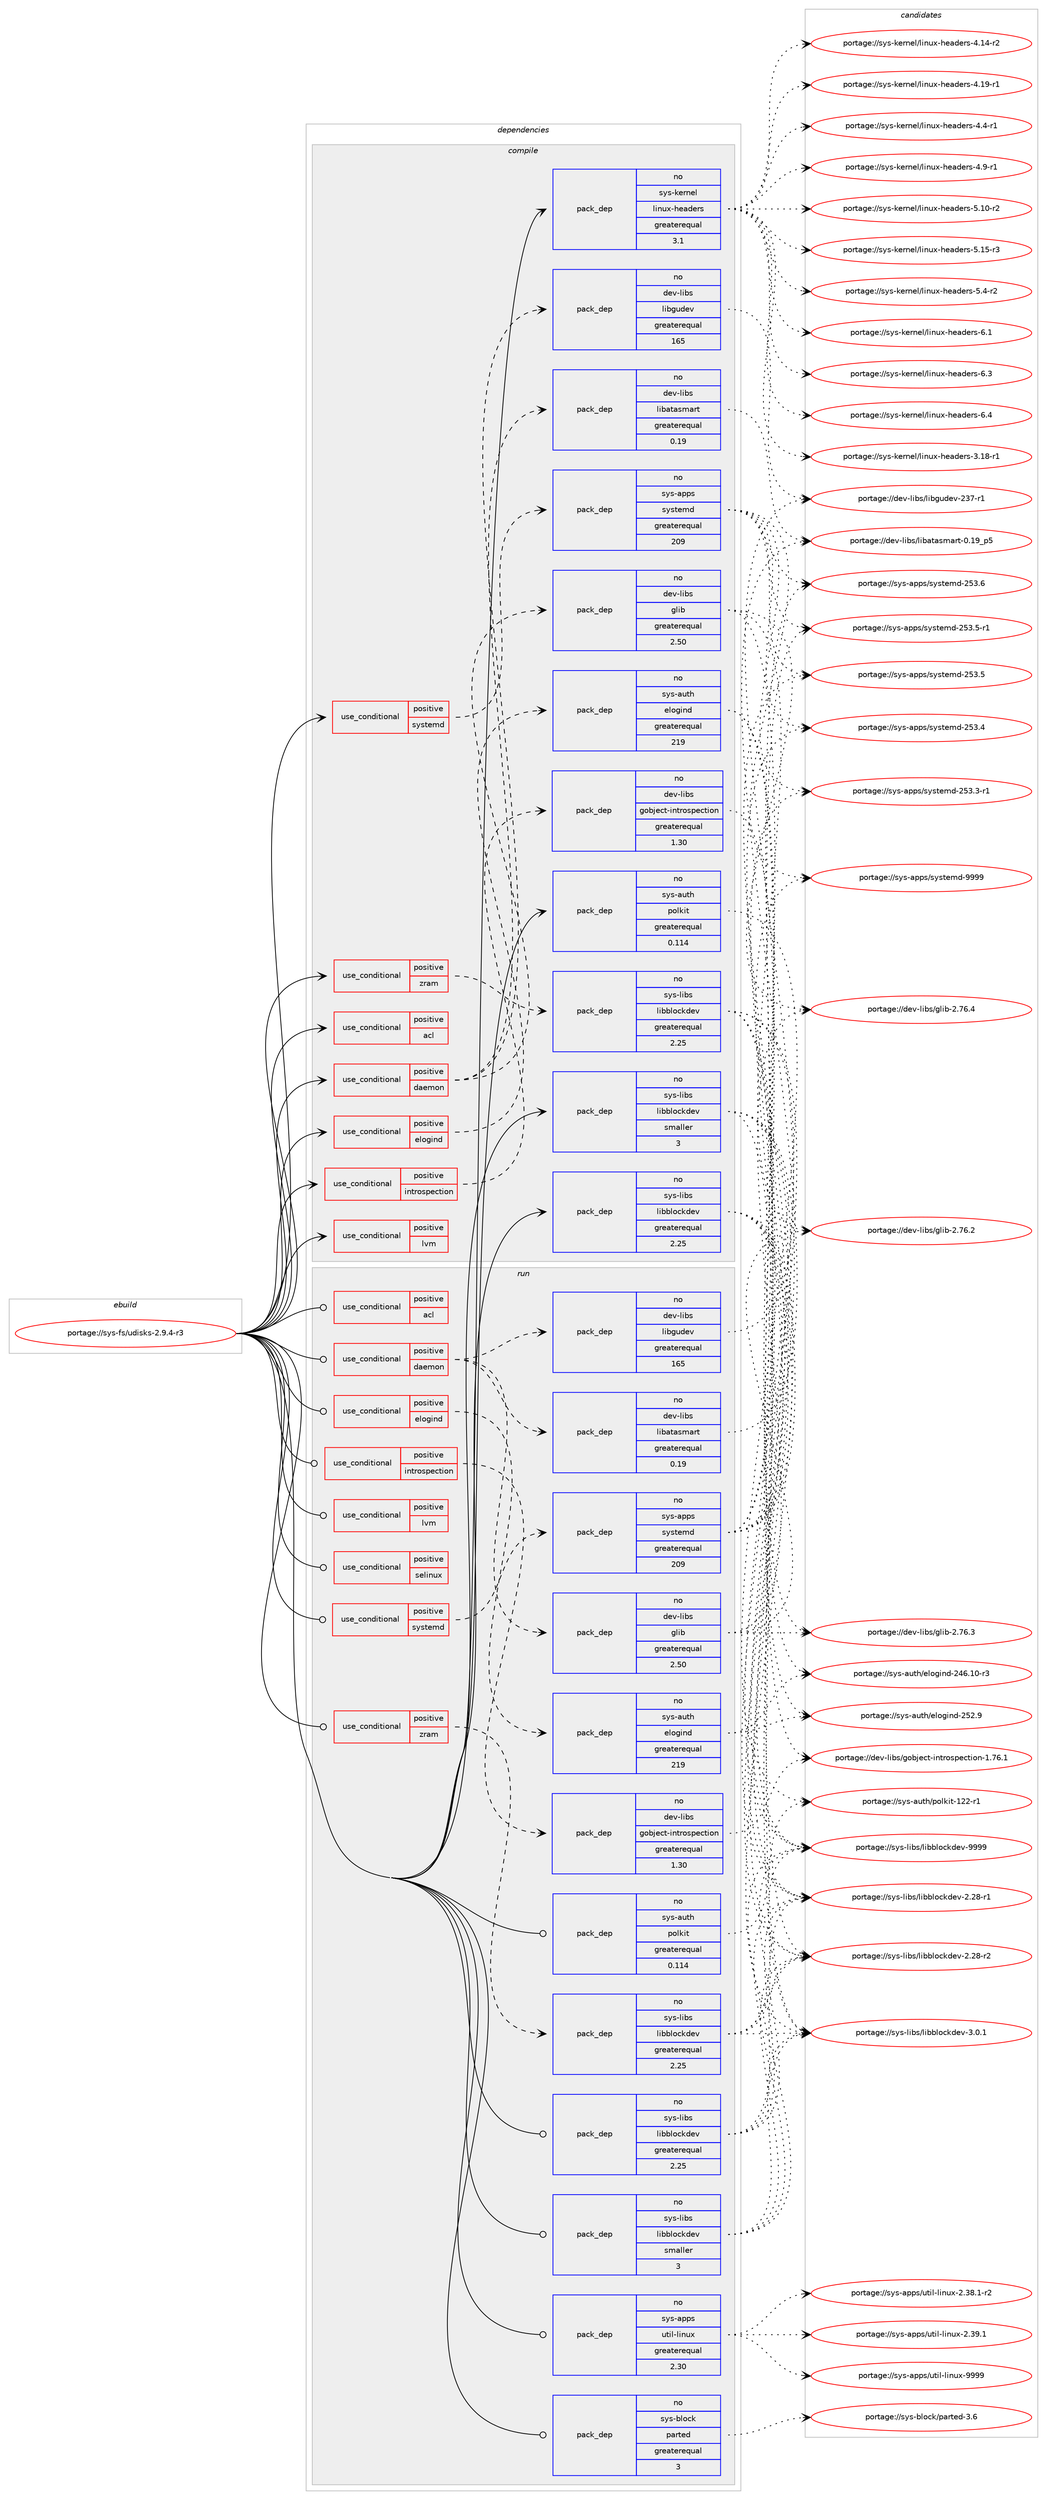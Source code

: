 digraph prolog {

# *************
# Graph options
# *************

newrank=true;
concentrate=true;
compound=true;
graph [rankdir=LR,fontname=Helvetica,fontsize=10,ranksep=1.5];#, ranksep=2.5, nodesep=0.2];
edge  [arrowhead=vee];
node  [fontname=Helvetica,fontsize=10];

# **********
# The ebuild
# **********

subgraph cluster_leftcol {
color=gray;
rank=same;
label=<<i>ebuild</i>>;
id [label="portage://sys-fs/udisks-2.9.4-r3", color=red, width=4, href="../sys-fs/udisks-2.9.4-r3.svg"];
}

# ****************
# The dependencies
# ****************

subgraph cluster_midcol {
color=gray;
label=<<i>dependencies</i>>;
subgraph cluster_compile {
fillcolor="#eeeeee";
style=filled;
label=<<i>compile</i>>;
subgraph cond1002 {
dependency1786 [label=<<TABLE BORDER="0" CELLBORDER="1" CELLSPACING="0" CELLPADDING="4"><TR><TD ROWSPAN="3" CELLPADDING="10">use_conditional</TD></TR><TR><TD>positive</TD></TR><TR><TD>acl</TD></TR></TABLE>>, shape=none, color=red];
# *** BEGIN UNKNOWN DEPENDENCY TYPE (TODO) ***
# dependency1786 -> package_dependency(portage://sys-fs/udisks-2.9.4-r3,install,no,virtual,acl,none,[,,],[],[])
# *** END UNKNOWN DEPENDENCY TYPE (TODO) ***

}
id:e -> dependency1786:w [weight=20,style="solid",arrowhead="vee"];
subgraph cond1003 {
dependency1787 [label=<<TABLE BORDER="0" CELLBORDER="1" CELLSPACING="0" CELLPADDING="4"><TR><TD ROWSPAN="3" CELLPADDING="10">use_conditional</TD></TR><TR><TD>positive</TD></TR><TR><TD>daemon</TD></TR></TABLE>>, shape=none, color=red];
subgraph pack772 {
dependency1788 [label=<<TABLE BORDER="0" CELLBORDER="1" CELLSPACING="0" CELLPADDING="4" WIDTH="220"><TR><TD ROWSPAN="6" CELLPADDING="30">pack_dep</TD></TR><TR><TD WIDTH="110">no</TD></TR><TR><TD>dev-libs</TD></TR><TR><TD>glib</TD></TR><TR><TD>greaterequal</TD></TR><TR><TD>2.50</TD></TR></TABLE>>, shape=none, color=blue];
}
dependency1787:e -> dependency1788:w [weight=20,style="dashed",arrowhead="vee"];
subgraph pack773 {
dependency1789 [label=<<TABLE BORDER="0" CELLBORDER="1" CELLSPACING="0" CELLPADDING="4" WIDTH="220"><TR><TD ROWSPAN="6" CELLPADDING="30">pack_dep</TD></TR><TR><TD WIDTH="110">no</TD></TR><TR><TD>dev-libs</TD></TR><TR><TD>libatasmart</TD></TR><TR><TD>greaterequal</TD></TR><TR><TD>0.19</TD></TR></TABLE>>, shape=none, color=blue];
}
dependency1787:e -> dependency1789:w [weight=20,style="dashed",arrowhead="vee"];
subgraph pack774 {
dependency1790 [label=<<TABLE BORDER="0" CELLBORDER="1" CELLSPACING="0" CELLPADDING="4" WIDTH="220"><TR><TD ROWSPAN="6" CELLPADDING="30">pack_dep</TD></TR><TR><TD WIDTH="110">no</TD></TR><TR><TD>dev-libs</TD></TR><TR><TD>libgudev</TD></TR><TR><TD>greaterequal</TD></TR><TR><TD>165</TD></TR></TABLE>>, shape=none, color=blue];
}
dependency1787:e -> dependency1790:w [weight=20,style="dashed",arrowhead="vee"];
}
id:e -> dependency1787:w [weight=20,style="solid",arrowhead="vee"];
subgraph cond1004 {
dependency1791 [label=<<TABLE BORDER="0" CELLBORDER="1" CELLSPACING="0" CELLPADDING="4"><TR><TD ROWSPAN="3" CELLPADDING="10">use_conditional</TD></TR><TR><TD>positive</TD></TR><TR><TD>elogind</TD></TR></TABLE>>, shape=none, color=red];
subgraph pack775 {
dependency1792 [label=<<TABLE BORDER="0" CELLBORDER="1" CELLSPACING="0" CELLPADDING="4" WIDTH="220"><TR><TD ROWSPAN="6" CELLPADDING="30">pack_dep</TD></TR><TR><TD WIDTH="110">no</TD></TR><TR><TD>sys-auth</TD></TR><TR><TD>elogind</TD></TR><TR><TD>greaterequal</TD></TR><TR><TD>219</TD></TR></TABLE>>, shape=none, color=blue];
}
dependency1791:e -> dependency1792:w [weight=20,style="dashed",arrowhead="vee"];
}
id:e -> dependency1791:w [weight=20,style="solid",arrowhead="vee"];
subgraph cond1005 {
dependency1793 [label=<<TABLE BORDER="0" CELLBORDER="1" CELLSPACING="0" CELLPADDING="4"><TR><TD ROWSPAN="3" CELLPADDING="10">use_conditional</TD></TR><TR><TD>positive</TD></TR><TR><TD>introspection</TD></TR></TABLE>>, shape=none, color=red];
subgraph pack776 {
dependency1794 [label=<<TABLE BORDER="0" CELLBORDER="1" CELLSPACING="0" CELLPADDING="4" WIDTH="220"><TR><TD ROWSPAN="6" CELLPADDING="30">pack_dep</TD></TR><TR><TD WIDTH="110">no</TD></TR><TR><TD>dev-libs</TD></TR><TR><TD>gobject-introspection</TD></TR><TR><TD>greaterequal</TD></TR><TR><TD>1.30</TD></TR></TABLE>>, shape=none, color=blue];
}
dependency1793:e -> dependency1794:w [weight=20,style="dashed",arrowhead="vee"];
}
id:e -> dependency1793:w [weight=20,style="solid",arrowhead="vee"];
subgraph cond1006 {
dependency1795 [label=<<TABLE BORDER="0" CELLBORDER="1" CELLSPACING="0" CELLPADDING="4"><TR><TD ROWSPAN="3" CELLPADDING="10">use_conditional</TD></TR><TR><TD>positive</TD></TR><TR><TD>lvm</TD></TR></TABLE>>, shape=none, color=red];
# *** BEGIN UNKNOWN DEPENDENCY TYPE (TODO) ***
# dependency1795 -> package_dependency(portage://sys-fs/udisks-2.9.4-r3,install,no,sys-fs,lvm2,none,[,,],[],[])
# *** END UNKNOWN DEPENDENCY TYPE (TODO) ***

}
id:e -> dependency1795:w [weight=20,style="solid",arrowhead="vee"];
subgraph cond1007 {
dependency1796 [label=<<TABLE BORDER="0" CELLBORDER="1" CELLSPACING="0" CELLPADDING="4"><TR><TD ROWSPAN="3" CELLPADDING="10">use_conditional</TD></TR><TR><TD>positive</TD></TR><TR><TD>systemd</TD></TR></TABLE>>, shape=none, color=red];
subgraph pack777 {
dependency1797 [label=<<TABLE BORDER="0" CELLBORDER="1" CELLSPACING="0" CELLPADDING="4" WIDTH="220"><TR><TD ROWSPAN="6" CELLPADDING="30">pack_dep</TD></TR><TR><TD WIDTH="110">no</TD></TR><TR><TD>sys-apps</TD></TR><TR><TD>systemd</TD></TR><TR><TD>greaterequal</TD></TR><TR><TD>209</TD></TR></TABLE>>, shape=none, color=blue];
}
dependency1796:e -> dependency1797:w [weight=20,style="dashed",arrowhead="vee"];
}
id:e -> dependency1796:w [weight=20,style="solid",arrowhead="vee"];
subgraph cond1008 {
dependency1798 [label=<<TABLE BORDER="0" CELLBORDER="1" CELLSPACING="0" CELLPADDING="4"><TR><TD ROWSPAN="3" CELLPADDING="10">use_conditional</TD></TR><TR><TD>positive</TD></TR><TR><TD>zram</TD></TR></TABLE>>, shape=none, color=red];
subgraph pack778 {
dependency1799 [label=<<TABLE BORDER="0" CELLBORDER="1" CELLSPACING="0" CELLPADDING="4" WIDTH="220"><TR><TD ROWSPAN="6" CELLPADDING="30">pack_dep</TD></TR><TR><TD WIDTH="110">no</TD></TR><TR><TD>sys-libs</TD></TR><TR><TD>libblockdev</TD></TR><TR><TD>greaterequal</TD></TR><TR><TD>2.25</TD></TR></TABLE>>, shape=none, color=blue];
}
dependency1798:e -> dependency1799:w [weight=20,style="dashed",arrowhead="vee"];
}
id:e -> dependency1798:w [weight=20,style="solid",arrowhead="vee"];
subgraph pack779 {
dependency1800 [label=<<TABLE BORDER="0" CELLBORDER="1" CELLSPACING="0" CELLPADDING="4" WIDTH="220"><TR><TD ROWSPAN="6" CELLPADDING="30">pack_dep</TD></TR><TR><TD WIDTH="110">no</TD></TR><TR><TD>sys-auth</TD></TR><TR><TD>polkit</TD></TR><TR><TD>greaterequal</TD></TR><TR><TD>0.114</TD></TR></TABLE>>, shape=none, color=blue];
}
id:e -> dependency1800:w [weight=20,style="solid",arrowhead="vee"];
subgraph pack780 {
dependency1801 [label=<<TABLE BORDER="0" CELLBORDER="1" CELLSPACING="0" CELLPADDING="4" WIDTH="220"><TR><TD ROWSPAN="6" CELLPADDING="30">pack_dep</TD></TR><TR><TD WIDTH="110">no</TD></TR><TR><TD>sys-kernel</TD></TR><TR><TD>linux-headers</TD></TR><TR><TD>greaterequal</TD></TR><TR><TD>3.1</TD></TR></TABLE>>, shape=none, color=blue];
}
id:e -> dependency1801:w [weight=20,style="solid",arrowhead="vee"];
subgraph pack781 {
dependency1802 [label=<<TABLE BORDER="0" CELLBORDER="1" CELLSPACING="0" CELLPADDING="4" WIDTH="220"><TR><TD ROWSPAN="6" CELLPADDING="30">pack_dep</TD></TR><TR><TD WIDTH="110">no</TD></TR><TR><TD>sys-libs</TD></TR><TR><TD>libblockdev</TD></TR><TR><TD>greaterequal</TD></TR><TR><TD>2.25</TD></TR></TABLE>>, shape=none, color=blue];
}
id:e -> dependency1802:w [weight=20,style="solid",arrowhead="vee"];
subgraph pack782 {
dependency1803 [label=<<TABLE BORDER="0" CELLBORDER="1" CELLSPACING="0" CELLPADDING="4" WIDTH="220"><TR><TD ROWSPAN="6" CELLPADDING="30">pack_dep</TD></TR><TR><TD WIDTH="110">no</TD></TR><TR><TD>sys-libs</TD></TR><TR><TD>libblockdev</TD></TR><TR><TD>smaller</TD></TR><TR><TD>3</TD></TR></TABLE>>, shape=none, color=blue];
}
id:e -> dependency1803:w [weight=20,style="solid",arrowhead="vee"];
# *** BEGIN UNKNOWN DEPENDENCY TYPE (TODO) ***
# id -> package_dependency(portage://sys-fs/udisks-2.9.4-r3,install,no,virtual,udev,none,[,,],[],[])
# *** END UNKNOWN DEPENDENCY TYPE (TODO) ***

}
subgraph cluster_compileandrun {
fillcolor="#eeeeee";
style=filled;
label=<<i>compile and run</i>>;
}
subgraph cluster_run {
fillcolor="#eeeeee";
style=filled;
label=<<i>run</i>>;
subgraph cond1009 {
dependency1804 [label=<<TABLE BORDER="0" CELLBORDER="1" CELLSPACING="0" CELLPADDING="4"><TR><TD ROWSPAN="3" CELLPADDING="10">use_conditional</TD></TR><TR><TD>positive</TD></TR><TR><TD>acl</TD></TR></TABLE>>, shape=none, color=red];
# *** BEGIN UNKNOWN DEPENDENCY TYPE (TODO) ***
# dependency1804 -> package_dependency(portage://sys-fs/udisks-2.9.4-r3,run,no,virtual,acl,none,[,,],[],[])
# *** END UNKNOWN DEPENDENCY TYPE (TODO) ***

}
id:e -> dependency1804:w [weight=20,style="solid",arrowhead="odot"];
subgraph cond1010 {
dependency1805 [label=<<TABLE BORDER="0" CELLBORDER="1" CELLSPACING="0" CELLPADDING="4"><TR><TD ROWSPAN="3" CELLPADDING="10">use_conditional</TD></TR><TR><TD>positive</TD></TR><TR><TD>daemon</TD></TR></TABLE>>, shape=none, color=red];
subgraph pack783 {
dependency1806 [label=<<TABLE BORDER="0" CELLBORDER="1" CELLSPACING="0" CELLPADDING="4" WIDTH="220"><TR><TD ROWSPAN="6" CELLPADDING="30">pack_dep</TD></TR><TR><TD WIDTH="110">no</TD></TR><TR><TD>dev-libs</TD></TR><TR><TD>glib</TD></TR><TR><TD>greaterequal</TD></TR><TR><TD>2.50</TD></TR></TABLE>>, shape=none, color=blue];
}
dependency1805:e -> dependency1806:w [weight=20,style="dashed",arrowhead="vee"];
subgraph pack784 {
dependency1807 [label=<<TABLE BORDER="0" CELLBORDER="1" CELLSPACING="0" CELLPADDING="4" WIDTH="220"><TR><TD ROWSPAN="6" CELLPADDING="30">pack_dep</TD></TR><TR><TD WIDTH="110">no</TD></TR><TR><TD>dev-libs</TD></TR><TR><TD>libatasmart</TD></TR><TR><TD>greaterequal</TD></TR><TR><TD>0.19</TD></TR></TABLE>>, shape=none, color=blue];
}
dependency1805:e -> dependency1807:w [weight=20,style="dashed",arrowhead="vee"];
subgraph pack785 {
dependency1808 [label=<<TABLE BORDER="0" CELLBORDER="1" CELLSPACING="0" CELLPADDING="4" WIDTH="220"><TR><TD ROWSPAN="6" CELLPADDING="30">pack_dep</TD></TR><TR><TD WIDTH="110">no</TD></TR><TR><TD>dev-libs</TD></TR><TR><TD>libgudev</TD></TR><TR><TD>greaterequal</TD></TR><TR><TD>165</TD></TR></TABLE>>, shape=none, color=blue];
}
dependency1805:e -> dependency1808:w [weight=20,style="dashed",arrowhead="vee"];
}
id:e -> dependency1805:w [weight=20,style="solid",arrowhead="odot"];
subgraph cond1011 {
dependency1809 [label=<<TABLE BORDER="0" CELLBORDER="1" CELLSPACING="0" CELLPADDING="4"><TR><TD ROWSPAN="3" CELLPADDING="10">use_conditional</TD></TR><TR><TD>positive</TD></TR><TR><TD>elogind</TD></TR></TABLE>>, shape=none, color=red];
subgraph pack786 {
dependency1810 [label=<<TABLE BORDER="0" CELLBORDER="1" CELLSPACING="0" CELLPADDING="4" WIDTH="220"><TR><TD ROWSPAN="6" CELLPADDING="30">pack_dep</TD></TR><TR><TD WIDTH="110">no</TD></TR><TR><TD>sys-auth</TD></TR><TR><TD>elogind</TD></TR><TR><TD>greaterequal</TD></TR><TR><TD>219</TD></TR></TABLE>>, shape=none, color=blue];
}
dependency1809:e -> dependency1810:w [weight=20,style="dashed",arrowhead="vee"];
}
id:e -> dependency1809:w [weight=20,style="solid",arrowhead="odot"];
subgraph cond1012 {
dependency1811 [label=<<TABLE BORDER="0" CELLBORDER="1" CELLSPACING="0" CELLPADDING="4"><TR><TD ROWSPAN="3" CELLPADDING="10">use_conditional</TD></TR><TR><TD>positive</TD></TR><TR><TD>introspection</TD></TR></TABLE>>, shape=none, color=red];
subgraph pack787 {
dependency1812 [label=<<TABLE BORDER="0" CELLBORDER="1" CELLSPACING="0" CELLPADDING="4" WIDTH="220"><TR><TD ROWSPAN="6" CELLPADDING="30">pack_dep</TD></TR><TR><TD WIDTH="110">no</TD></TR><TR><TD>dev-libs</TD></TR><TR><TD>gobject-introspection</TD></TR><TR><TD>greaterequal</TD></TR><TR><TD>1.30</TD></TR></TABLE>>, shape=none, color=blue];
}
dependency1811:e -> dependency1812:w [weight=20,style="dashed",arrowhead="vee"];
}
id:e -> dependency1811:w [weight=20,style="solid",arrowhead="odot"];
subgraph cond1013 {
dependency1813 [label=<<TABLE BORDER="0" CELLBORDER="1" CELLSPACING="0" CELLPADDING="4"><TR><TD ROWSPAN="3" CELLPADDING="10">use_conditional</TD></TR><TR><TD>positive</TD></TR><TR><TD>lvm</TD></TR></TABLE>>, shape=none, color=red];
# *** BEGIN UNKNOWN DEPENDENCY TYPE (TODO) ***
# dependency1813 -> package_dependency(portage://sys-fs/udisks-2.9.4-r3,run,no,sys-fs,lvm2,none,[,,],[],[])
# *** END UNKNOWN DEPENDENCY TYPE (TODO) ***

}
id:e -> dependency1813:w [weight=20,style="solid",arrowhead="odot"];
subgraph cond1014 {
dependency1814 [label=<<TABLE BORDER="0" CELLBORDER="1" CELLSPACING="0" CELLPADDING="4"><TR><TD ROWSPAN="3" CELLPADDING="10">use_conditional</TD></TR><TR><TD>positive</TD></TR><TR><TD>selinux</TD></TR></TABLE>>, shape=none, color=red];
# *** BEGIN UNKNOWN DEPENDENCY TYPE (TODO) ***
# dependency1814 -> package_dependency(portage://sys-fs/udisks-2.9.4-r3,run,no,sec-policy,selinux-devicekit,none,[,,],[],[])
# *** END UNKNOWN DEPENDENCY TYPE (TODO) ***

}
id:e -> dependency1814:w [weight=20,style="solid",arrowhead="odot"];
subgraph cond1015 {
dependency1815 [label=<<TABLE BORDER="0" CELLBORDER="1" CELLSPACING="0" CELLPADDING="4"><TR><TD ROWSPAN="3" CELLPADDING="10">use_conditional</TD></TR><TR><TD>positive</TD></TR><TR><TD>systemd</TD></TR></TABLE>>, shape=none, color=red];
subgraph pack788 {
dependency1816 [label=<<TABLE BORDER="0" CELLBORDER="1" CELLSPACING="0" CELLPADDING="4" WIDTH="220"><TR><TD ROWSPAN="6" CELLPADDING="30">pack_dep</TD></TR><TR><TD WIDTH="110">no</TD></TR><TR><TD>sys-apps</TD></TR><TR><TD>systemd</TD></TR><TR><TD>greaterequal</TD></TR><TR><TD>209</TD></TR></TABLE>>, shape=none, color=blue];
}
dependency1815:e -> dependency1816:w [weight=20,style="dashed",arrowhead="vee"];
}
id:e -> dependency1815:w [weight=20,style="solid",arrowhead="odot"];
subgraph cond1016 {
dependency1817 [label=<<TABLE BORDER="0" CELLBORDER="1" CELLSPACING="0" CELLPADDING="4"><TR><TD ROWSPAN="3" CELLPADDING="10">use_conditional</TD></TR><TR><TD>positive</TD></TR><TR><TD>zram</TD></TR></TABLE>>, shape=none, color=red];
subgraph pack789 {
dependency1818 [label=<<TABLE BORDER="0" CELLBORDER="1" CELLSPACING="0" CELLPADDING="4" WIDTH="220"><TR><TD ROWSPAN="6" CELLPADDING="30">pack_dep</TD></TR><TR><TD WIDTH="110">no</TD></TR><TR><TD>sys-libs</TD></TR><TR><TD>libblockdev</TD></TR><TR><TD>greaterequal</TD></TR><TR><TD>2.25</TD></TR></TABLE>>, shape=none, color=blue];
}
dependency1817:e -> dependency1818:w [weight=20,style="dashed",arrowhead="vee"];
}
id:e -> dependency1817:w [weight=20,style="solid",arrowhead="odot"];
subgraph pack790 {
dependency1819 [label=<<TABLE BORDER="0" CELLBORDER="1" CELLSPACING="0" CELLPADDING="4" WIDTH="220"><TR><TD ROWSPAN="6" CELLPADDING="30">pack_dep</TD></TR><TR><TD WIDTH="110">no</TD></TR><TR><TD>sys-apps</TD></TR><TR><TD>util-linux</TD></TR><TR><TD>greaterequal</TD></TR><TR><TD>2.30</TD></TR></TABLE>>, shape=none, color=blue];
}
id:e -> dependency1819:w [weight=20,style="solid",arrowhead="odot"];
subgraph pack791 {
dependency1820 [label=<<TABLE BORDER="0" CELLBORDER="1" CELLSPACING="0" CELLPADDING="4" WIDTH="220"><TR><TD ROWSPAN="6" CELLPADDING="30">pack_dep</TD></TR><TR><TD WIDTH="110">no</TD></TR><TR><TD>sys-auth</TD></TR><TR><TD>polkit</TD></TR><TR><TD>greaterequal</TD></TR><TR><TD>0.114</TD></TR></TABLE>>, shape=none, color=blue];
}
id:e -> dependency1820:w [weight=20,style="solid",arrowhead="odot"];
subgraph pack792 {
dependency1821 [label=<<TABLE BORDER="0" CELLBORDER="1" CELLSPACING="0" CELLPADDING="4" WIDTH="220"><TR><TD ROWSPAN="6" CELLPADDING="30">pack_dep</TD></TR><TR><TD WIDTH="110">no</TD></TR><TR><TD>sys-block</TD></TR><TR><TD>parted</TD></TR><TR><TD>greaterequal</TD></TR><TR><TD>3</TD></TR></TABLE>>, shape=none, color=blue];
}
id:e -> dependency1821:w [weight=20,style="solid",arrowhead="odot"];
subgraph pack793 {
dependency1822 [label=<<TABLE BORDER="0" CELLBORDER="1" CELLSPACING="0" CELLPADDING="4" WIDTH="220"><TR><TD ROWSPAN="6" CELLPADDING="30">pack_dep</TD></TR><TR><TD WIDTH="110">no</TD></TR><TR><TD>sys-libs</TD></TR><TR><TD>libblockdev</TD></TR><TR><TD>greaterequal</TD></TR><TR><TD>2.25</TD></TR></TABLE>>, shape=none, color=blue];
}
id:e -> dependency1822:w [weight=20,style="solid",arrowhead="odot"];
subgraph pack794 {
dependency1823 [label=<<TABLE BORDER="0" CELLBORDER="1" CELLSPACING="0" CELLPADDING="4" WIDTH="220"><TR><TD ROWSPAN="6" CELLPADDING="30">pack_dep</TD></TR><TR><TD WIDTH="110">no</TD></TR><TR><TD>sys-libs</TD></TR><TR><TD>libblockdev</TD></TR><TR><TD>smaller</TD></TR><TR><TD>3</TD></TR></TABLE>>, shape=none, color=blue];
}
id:e -> dependency1823:w [weight=20,style="solid",arrowhead="odot"];
# *** BEGIN UNKNOWN DEPENDENCY TYPE (TODO) ***
# id -> package_dependency(portage://sys-fs/udisks-2.9.4-r3,run,no,virtual,tmpfiles,none,[,,],[],[])
# *** END UNKNOWN DEPENDENCY TYPE (TODO) ***

# *** BEGIN UNKNOWN DEPENDENCY TYPE (TODO) ***
# id -> package_dependency(portage://sys-fs/udisks-2.9.4-r3,run,no,virtual,udev,none,[,,],[],[])
# *** END UNKNOWN DEPENDENCY TYPE (TODO) ***

}
}

# **************
# The candidates
# **************

subgraph cluster_choices {
rank=same;
color=gray;
label=<<i>candidates</i>>;

subgraph choice772 {
color=black;
nodesep=1;
choice1001011184510810598115471031081059845504655544650 [label="portage://dev-libs/glib-2.76.2", color=red, width=4,href="../dev-libs/glib-2.76.2.svg"];
choice1001011184510810598115471031081059845504655544651 [label="portage://dev-libs/glib-2.76.3", color=red, width=4,href="../dev-libs/glib-2.76.3.svg"];
choice1001011184510810598115471031081059845504655544652 [label="portage://dev-libs/glib-2.76.4", color=red, width=4,href="../dev-libs/glib-2.76.4.svg"];
dependency1788:e -> choice1001011184510810598115471031081059845504655544650:w [style=dotted,weight="100"];
dependency1788:e -> choice1001011184510810598115471031081059845504655544651:w [style=dotted,weight="100"];
dependency1788:e -> choice1001011184510810598115471031081059845504655544652:w [style=dotted,weight="100"];
}
subgraph choice773 {
color=black;
nodesep=1;
choice1001011184510810598115471081059897116971151099711411645484649579511253 [label="portage://dev-libs/libatasmart-0.19_p5", color=red, width=4,href="../dev-libs/libatasmart-0.19_p5.svg"];
dependency1789:e -> choice1001011184510810598115471081059897116971151099711411645484649579511253:w [style=dotted,weight="100"];
}
subgraph choice774 {
color=black;
nodesep=1;
choice10010111845108105981154710810598103117100101118455051554511449 [label="portage://dev-libs/libgudev-237-r1", color=red, width=4,href="../dev-libs/libgudev-237-r1.svg"];
dependency1790:e -> choice10010111845108105981154710810598103117100101118455051554511449:w [style=dotted,weight="100"];
}
subgraph choice775 {
color=black;
nodesep=1;
choice115121115459711711610447101108111103105110100455052544649484511451 [label="portage://sys-auth/elogind-246.10-r3", color=red, width=4,href="../sys-auth/elogind-246.10-r3.svg"];
choice115121115459711711610447101108111103105110100455053504657 [label="portage://sys-auth/elogind-252.9", color=red, width=4,href="../sys-auth/elogind-252.9.svg"];
dependency1792:e -> choice115121115459711711610447101108111103105110100455052544649484511451:w [style=dotted,weight="100"];
dependency1792:e -> choice115121115459711711610447101108111103105110100455053504657:w [style=dotted,weight="100"];
}
subgraph choice776 {
color=black;
nodesep=1;
choice1001011184510810598115471031119810610199116451051101161141111151121019911610511111045494655544649 [label="portage://dev-libs/gobject-introspection-1.76.1", color=red, width=4,href="../dev-libs/gobject-introspection-1.76.1.svg"];
dependency1794:e -> choice1001011184510810598115471031119810610199116451051101161141111151121019911610511111045494655544649:w [style=dotted,weight="100"];
}
subgraph choice777 {
color=black;
nodesep=1;
choice1151211154597112112115471151211151161011091004550535146514511449 [label="portage://sys-apps/systemd-253.3-r1", color=red, width=4,href="../sys-apps/systemd-253.3-r1.svg"];
choice115121115459711211211547115121115116101109100455053514652 [label="portage://sys-apps/systemd-253.4", color=red, width=4,href="../sys-apps/systemd-253.4.svg"];
choice115121115459711211211547115121115116101109100455053514653 [label="portage://sys-apps/systemd-253.5", color=red, width=4,href="../sys-apps/systemd-253.5.svg"];
choice1151211154597112112115471151211151161011091004550535146534511449 [label="portage://sys-apps/systemd-253.5-r1", color=red, width=4,href="../sys-apps/systemd-253.5-r1.svg"];
choice115121115459711211211547115121115116101109100455053514654 [label="portage://sys-apps/systemd-253.6", color=red, width=4,href="../sys-apps/systemd-253.6.svg"];
choice1151211154597112112115471151211151161011091004557575757 [label="portage://sys-apps/systemd-9999", color=red, width=4,href="../sys-apps/systemd-9999.svg"];
dependency1797:e -> choice1151211154597112112115471151211151161011091004550535146514511449:w [style=dotted,weight="100"];
dependency1797:e -> choice115121115459711211211547115121115116101109100455053514652:w [style=dotted,weight="100"];
dependency1797:e -> choice115121115459711211211547115121115116101109100455053514653:w [style=dotted,weight="100"];
dependency1797:e -> choice1151211154597112112115471151211151161011091004550535146534511449:w [style=dotted,weight="100"];
dependency1797:e -> choice115121115459711211211547115121115116101109100455053514654:w [style=dotted,weight="100"];
dependency1797:e -> choice1151211154597112112115471151211151161011091004557575757:w [style=dotted,weight="100"];
}
subgraph choice778 {
color=black;
nodesep=1;
choice11512111545108105981154710810598981081119910710010111845504650564511449 [label="portage://sys-libs/libblockdev-2.28-r1", color=red, width=4,href="../sys-libs/libblockdev-2.28-r1.svg"];
choice11512111545108105981154710810598981081119910710010111845504650564511450 [label="portage://sys-libs/libblockdev-2.28-r2", color=red, width=4,href="../sys-libs/libblockdev-2.28-r2.svg"];
choice115121115451081059811547108105989810811199107100101118455146484649 [label="portage://sys-libs/libblockdev-3.0.1", color=red, width=4,href="../sys-libs/libblockdev-3.0.1.svg"];
choice1151211154510810598115471081059898108111991071001011184557575757 [label="portage://sys-libs/libblockdev-9999", color=red, width=4,href="../sys-libs/libblockdev-9999.svg"];
dependency1799:e -> choice11512111545108105981154710810598981081119910710010111845504650564511449:w [style=dotted,weight="100"];
dependency1799:e -> choice11512111545108105981154710810598981081119910710010111845504650564511450:w [style=dotted,weight="100"];
dependency1799:e -> choice115121115451081059811547108105989810811199107100101118455146484649:w [style=dotted,weight="100"];
dependency1799:e -> choice1151211154510810598115471081059898108111991071001011184557575757:w [style=dotted,weight="100"];
}
subgraph choice779 {
color=black;
nodesep=1;
choice115121115459711711610447112111108107105116454950504511449 [label="portage://sys-auth/polkit-122-r1", color=red, width=4,href="../sys-auth/polkit-122-r1.svg"];
dependency1800:e -> choice115121115459711711610447112111108107105116454950504511449:w [style=dotted,weight="100"];
}
subgraph choice780 {
color=black;
nodesep=1;
choice1151211154510710111411010110847108105110117120451041019710010111411545514649564511449 [label="portage://sys-kernel/linux-headers-3.18-r1", color=red, width=4,href="../sys-kernel/linux-headers-3.18-r1.svg"];
choice1151211154510710111411010110847108105110117120451041019710010111411545524649524511450 [label="portage://sys-kernel/linux-headers-4.14-r2", color=red, width=4,href="../sys-kernel/linux-headers-4.14-r2.svg"];
choice1151211154510710111411010110847108105110117120451041019710010111411545524649574511449 [label="portage://sys-kernel/linux-headers-4.19-r1", color=red, width=4,href="../sys-kernel/linux-headers-4.19-r1.svg"];
choice11512111545107101114110101108471081051101171204510410197100101114115455246524511449 [label="portage://sys-kernel/linux-headers-4.4-r1", color=red, width=4,href="../sys-kernel/linux-headers-4.4-r1.svg"];
choice11512111545107101114110101108471081051101171204510410197100101114115455246574511449 [label="portage://sys-kernel/linux-headers-4.9-r1", color=red, width=4,href="../sys-kernel/linux-headers-4.9-r1.svg"];
choice1151211154510710111411010110847108105110117120451041019710010111411545534649484511450 [label="portage://sys-kernel/linux-headers-5.10-r2", color=red, width=4,href="../sys-kernel/linux-headers-5.10-r2.svg"];
choice1151211154510710111411010110847108105110117120451041019710010111411545534649534511451 [label="portage://sys-kernel/linux-headers-5.15-r3", color=red, width=4,href="../sys-kernel/linux-headers-5.15-r3.svg"];
choice11512111545107101114110101108471081051101171204510410197100101114115455346524511450 [label="portage://sys-kernel/linux-headers-5.4-r2", color=red, width=4,href="../sys-kernel/linux-headers-5.4-r2.svg"];
choice1151211154510710111411010110847108105110117120451041019710010111411545544649 [label="portage://sys-kernel/linux-headers-6.1", color=red, width=4,href="../sys-kernel/linux-headers-6.1.svg"];
choice1151211154510710111411010110847108105110117120451041019710010111411545544651 [label="portage://sys-kernel/linux-headers-6.3", color=red, width=4,href="../sys-kernel/linux-headers-6.3.svg"];
choice1151211154510710111411010110847108105110117120451041019710010111411545544652 [label="portage://sys-kernel/linux-headers-6.4", color=red, width=4,href="../sys-kernel/linux-headers-6.4.svg"];
dependency1801:e -> choice1151211154510710111411010110847108105110117120451041019710010111411545514649564511449:w [style=dotted,weight="100"];
dependency1801:e -> choice1151211154510710111411010110847108105110117120451041019710010111411545524649524511450:w [style=dotted,weight="100"];
dependency1801:e -> choice1151211154510710111411010110847108105110117120451041019710010111411545524649574511449:w [style=dotted,weight="100"];
dependency1801:e -> choice11512111545107101114110101108471081051101171204510410197100101114115455246524511449:w [style=dotted,weight="100"];
dependency1801:e -> choice11512111545107101114110101108471081051101171204510410197100101114115455246574511449:w [style=dotted,weight="100"];
dependency1801:e -> choice1151211154510710111411010110847108105110117120451041019710010111411545534649484511450:w [style=dotted,weight="100"];
dependency1801:e -> choice1151211154510710111411010110847108105110117120451041019710010111411545534649534511451:w [style=dotted,weight="100"];
dependency1801:e -> choice11512111545107101114110101108471081051101171204510410197100101114115455346524511450:w [style=dotted,weight="100"];
dependency1801:e -> choice1151211154510710111411010110847108105110117120451041019710010111411545544649:w [style=dotted,weight="100"];
dependency1801:e -> choice1151211154510710111411010110847108105110117120451041019710010111411545544651:w [style=dotted,weight="100"];
dependency1801:e -> choice1151211154510710111411010110847108105110117120451041019710010111411545544652:w [style=dotted,weight="100"];
}
subgraph choice781 {
color=black;
nodesep=1;
choice11512111545108105981154710810598981081119910710010111845504650564511449 [label="portage://sys-libs/libblockdev-2.28-r1", color=red, width=4,href="../sys-libs/libblockdev-2.28-r1.svg"];
choice11512111545108105981154710810598981081119910710010111845504650564511450 [label="portage://sys-libs/libblockdev-2.28-r2", color=red, width=4,href="../sys-libs/libblockdev-2.28-r2.svg"];
choice115121115451081059811547108105989810811199107100101118455146484649 [label="portage://sys-libs/libblockdev-3.0.1", color=red, width=4,href="../sys-libs/libblockdev-3.0.1.svg"];
choice1151211154510810598115471081059898108111991071001011184557575757 [label="portage://sys-libs/libblockdev-9999", color=red, width=4,href="../sys-libs/libblockdev-9999.svg"];
dependency1802:e -> choice11512111545108105981154710810598981081119910710010111845504650564511449:w [style=dotted,weight="100"];
dependency1802:e -> choice11512111545108105981154710810598981081119910710010111845504650564511450:w [style=dotted,weight="100"];
dependency1802:e -> choice115121115451081059811547108105989810811199107100101118455146484649:w [style=dotted,weight="100"];
dependency1802:e -> choice1151211154510810598115471081059898108111991071001011184557575757:w [style=dotted,weight="100"];
}
subgraph choice782 {
color=black;
nodesep=1;
choice11512111545108105981154710810598981081119910710010111845504650564511449 [label="portage://sys-libs/libblockdev-2.28-r1", color=red, width=4,href="../sys-libs/libblockdev-2.28-r1.svg"];
choice11512111545108105981154710810598981081119910710010111845504650564511450 [label="portage://sys-libs/libblockdev-2.28-r2", color=red, width=4,href="../sys-libs/libblockdev-2.28-r2.svg"];
choice115121115451081059811547108105989810811199107100101118455146484649 [label="portage://sys-libs/libblockdev-3.0.1", color=red, width=4,href="../sys-libs/libblockdev-3.0.1.svg"];
choice1151211154510810598115471081059898108111991071001011184557575757 [label="portage://sys-libs/libblockdev-9999", color=red, width=4,href="../sys-libs/libblockdev-9999.svg"];
dependency1803:e -> choice11512111545108105981154710810598981081119910710010111845504650564511449:w [style=dotted,weight="100"];
dependency1803:e -> choice11512111545108105981154710810598981081119910710010111845504650564511450:w [style=dotted,weight="100"];
dependency1803:e -> choice115121115451081059811547108105989810811199107100101118455146484649:w [style=dotted,weight="100"];
dependency1803:e -> choice1151211154510810598115471081059898108111991071001011184557575757:w [style=dotted,weight="100"];
}
subgraph choice783 {
color=black;
nodesep=1;
choice1001011184510810598115471031081059845504655544650 [label="portage://dev-libs/glib-2.76.2", color=red, width=4,href="../dev-libs/glib-2.76.2.svg"];
choice1001011184510810598115471031081059845504655544651 [label="portage://dev-libs/glib-2.76.3", color=red, width=4,href="../dev-libs/glib-2.76.3.svg"];
choice1001011184510810598115471031081059845504655544652 [label="portage://dev-libs/glib-2.76.4", color=red, width=4,href="../dev-libs/glib-2.76.4.svg"];
dependency1806:e -> choice1001011184510810598115471031081059845504655544650:w [style=dotted,weight="100"];
dependency1806:e -> choice1001011184510810598115471031081059845504655544651:w [style=dotted,weight="100"];
dependency1806:e -> choice1001011184510810598115471031081059845504655544652:w [style=dotted,weight="100"];
}
subgraph choice784 {
color=black;
nodesep=1;
choice1001011184510810598115471081059897116971151099711411645484649579511253 [label="portage://dev-libs/libatasmart-0.19_p5", color=red, width=4,href="../dev-libs/libatasmart-0.19_p5.svg"];
dependency1807:e -> choice1001011184510810598115471081059897116971151099711411645484649579511253:w [style=dotted,weight="100"];
}
subgraph choice785 {
color=black;
nodesep=1;
choice10010111845108105981154710810598103117100101118455051554511449 [label="portage://dev-libs/libgudev-237-r1", color=red, width=4,href="../dev-libs/libgudev-237-r1.svg"];
dependency1808:e -> choice10010111845108105981154710810598103117100101118455051554511449:w [style=dotted,weight="100"];
}
subgraph choice786 {
color=black;
nodesep=1;
choice115121115459711711610447101108111103105110100455052544649484511451 [label="portage://sys-auth/elogind-246.10-r3", color=red, width=4,href="../sys-auth/elogind-246.10-r3.svg"];
choice115121115459711711610447101108111103105110100455053504657 [label="portage://sys-auth/elogind-252.9", color=red, width=4,href="../sys-auth/elogind-252.9.svg"];
dependency1810:e -> choice115121115459711711610447101108111103105110100455052544649484511451:w [style=dotted,weight="100"];
dependency1810:e -> choice115121115459711711610447101108111103105110100455053504657:w [style=dotted,weight="100"];
}
subgraph choice787 {
color=black;
nodesep=1;
choice1001011184510810598115471031119810610199116451051101161141111151121019911610511111045494655544649 [label="portage://dev-libs/gobject-introspection-1.76.1", color=red, width=4,href="../dev-libs/gobject-introspection-1.76.1.svg"];
dependency1812:e -> choice1001011184510810598115471031119810610199116451051101161141111151121019911610511111045494655544649:w [style=dotted,weight="100"];
}
subgraph choice788 {
color=black;
nodesep=1;
choice1151211154597112112115471151211151161011091004550535146514511449 [label="portage://sys-apps/systemd-253.3-r1", color=red, width=4,href="../sys-apps/systemd-253.3-r1.svg"];
choice115121115459711211211547115121115116101109100455053514652 [label="portage://sys-apps/systemd-253.4", color=red, width=4,href="../sys-apps/systemd-253.4.svg"];
choice115121115459711211211547115121115116101109100455053514653 [label="portage://sys-apps/systemd-253.5", color=red, width=4,href="../sys-apps/systemd-253.5.svg"];
choice1151211154597112112115471151211151161011091004550535146534511449 [label="portage://sys-apps/systemd-253.5-r1", color=red, width=4,href="../sys-apps/systemd-253.5-r1.svg"];
choice115121115459711211211547115121115116101109100455053514654 [label="portage://sys-apps/systemd-253.6", color=red, width=4,href="../sys-apps/systemd-253.6.svg"];
choice1151211154597112112115471151211151161011091004557575757 [label="portage://sys-apps/systemd-9999", color=red, width=4,href="../sys-apps/systemd-9999.svg"];
dependency1816:e -> choice1151211154597112112115471151211151161011091004550535146514511449:w [style=dotted,weight="100"];
dependency1816:e -> choice115121115459711211211547115121115116101109100455053514652:w [style=dotted,weight="100"];
dependency1816:e -> choice115121115459711211211547115121115116101109100455053514653:w [style=dotted,weight="100"];
dependency1816:e -> choice1151211154597112112115471151211151161011091004550535146534511449:w [style=dotted,weight="100"];
dependency1816:e -> choice115121115459711211211547115121115116101109100455053514654:w [style=dotted,weight="100"];
dependency1816:e -> choice1151211154597112112115471151211151161011091004557575757:w [style=dotted,weight="100"];
}
subgraph choice789 {
color=black;
nodesep=1;
choice11512111545108105981154710810598981081119910710010111845504650564511449 [label="portage://sys-libs/libblockdev-2.28-r1", color=red, width=4,href="../sys-libs/libblockdev-2.28-r1.svg"];
choice11512111545108105981154710810598981081119910710010111845504650564511450 [label="portage://sys-libs/libblockdev-2.28-r2", color=red, width=4,href="../sys-libs/libblockdev-2.28-r2.svg"];
choice115121115451081059811547108105989810811199107100101118455146484649 [label="portage://sys-libs/libblockdev-3.0.1", color=red, width=4,href="../sys-libs/libblockdev-3.0.1.svg"];
choice1151211154510810598115471081059898108111991071001011184557575757 [label="portage://sys-libs/libblockdev-9999", color=red, width=4,href="../sys-libs/libblockdev-9999.svg"];
dependency1818:e -> choice11512111545108105981154710810598981081119910710010111845504650564511449:w [style=dotted,weight="100"];
dependency1818:e -> choice11512111545108105981154710810598981081119910710010111845504650564511450:w [style=dotted,weight="100"];
dependency1818:e -> choice115121115451081059811547108105989810811199107100101118455146484649:w [style=dotted,weight="100"];
dependency1818:e -> choice1151211154510810598115471081059898108111991071001011184557575757:w [style=dotted,weight="100"];
}
subgraph choice790 {
color=black;
nodesep=1;
choice11512111545971121121154711711610510845108105110117120455046515646494511450 [label="portage://sys-apps/util-linux-2.38.1-r2", color=red, width=4,href="../sys-apps/util-linux-2.38.1-r2.svg"];
choice1151211154597112112115471171161051084510810511011712045504651574649 [label="portage://sys-apps/util-linux-2.39.1", color=red, width=4,href="../sys-apps/util-linux-2.39.1.svg"];
choice115121115459711211211547117116105108451081051101171204557575757 [label="portage://sys-apps/util-linux-9999", color=red, width=4,href="../sys-apps/util-linux-9999.svg"];
dependency1819:e -> choice11512111545971121121154711711610510845108105110117120455046515646494511450:w [style=dotted,weight="100"];
dependency1819:e -> choice1151211154597112112115471171161051084510810511011712045504651574649:w [style=dotted,weight="100"];
dependency1819:e -> choice115121115459711211211547117116105108451081051101171204557575757:w [style=dotted,weight="100"];
}
subgraph choice791 {
color=black;
nodesep=1;
choice115121115459711711610447112111108107105116454950504511449 [label="portage://sys-auth/polkit-122-r1", color=red, width=4,href="../sys-auth/polkit-122-r1.svg"];
dependency1820:e -> choice115121115459711711610447112111108107105116454950504511449:w [style=dotted,weight="100"];
}
subgraph choice792 {
color=black;
nodesep=1;
choice115121115459810811199107471129711411610110045514654 [label="portage://sys-block/parted-3.6", color=red, width=4,href="../sys-block/parted-3.6.svg"];
dependency1821:e -> choice115121115459810811199107471129711411610110045514654:w [style=dotted,weight="100"];
}
subgraph choice793 {
color=black;
nodesep=1;
choice11512111545108105981154710810598981081119910710010111845504650564511449 [label="portage://sys-libs/libblockdev-2.28-r1", color=red, width=4,href="../sys-libs/libblockdev-2.28-r1.svg"];
choice11512111545108105981154710810598981081119910710010111845504650564511450 [label="portage://sys-libs/libblockdev-2.28-r2", color=red, width=4,href="../sys-libs/libblockdev-2.28-r2.svg"];
choice115121115451081059811547108105989810811199107100101118455146484649 [label="portage://sys-libs/libblockdev-3.0.1", color=red, width=4,href="../sys-libs/libblockdev-3.0.1.svg"];
choice1151211154510810598115471081059898108111991071001011184557575757 [label="portage://sys-libs/libblockdev-9999", color=red, width=4,href="../sys-libs/libblockdev-9999.svg"];
dependency1822:e -> choice11512111545108105981154710810598981081119910710010111845504650564511449:w [style=dotted,weight="100"];
dependency1822:e -> choice11512111545108105981154710810598981081119910710010111845504650564511450:w [style=dotted,weight="100"];
dependency1822:e -> choice115121115451081059811547108105989810811199107100101118455146484649:w [style=dotted,weight="100"];
dependency1822:e -> choice1151211154510810598115471081059898108111991071001011184557575757:w [style=dotted,weight="100"];
}
subgraph choice794 {
color=black;
nodesep=1;
choice11512111545108105981154710810598981081119910710010111845504650564511449 [label="portage://sys-libs/libblockdev-2.28-r1", color=red, width=4,href="../sys-libs/libblockdev-2.28-r1.svg"];
choice11512111545108105981154710810598981081119910710010111845504650564511450 [label="portage://sys-libs/libblockdev-2.28-r2", color=red, width=4,href="../sys-libs/libblockdev-2.28-r2.svg"];
choice115121115451081059811547108105989810811199107100101118455146484649 [label="portage://sys-libs/libblockdev-3.0.1", color=red, width=4,href="../sys-libs/libblockdev-3.0.1.svg"];
choice1151211154510810598115471081059898108111991071001011184557575757 [label="portage://sys-libs/libblockdev-9999", color=red, width=4,href="../sys-libs/libblockdev-9999.svg"];
dependency1823:e -> choice11512111545108105981154710810598981081119910710010111845504650564511449:w [style=dotted,weight="100"];
dependency1823:e -> choice11512111545108105981154710810598981081119910710010111845504650564511450:w [style=dotted,weight="100"];
dependency1823:e -> choice115121115451081059811547108105989810811199107100101118455146484649:w [style=dotted,weight="100"];
dependency1823:e -> choice1151211154510810598115471081059898108111991071001011184557575757:w [style=dotted,weight="100"];
}
}

}
